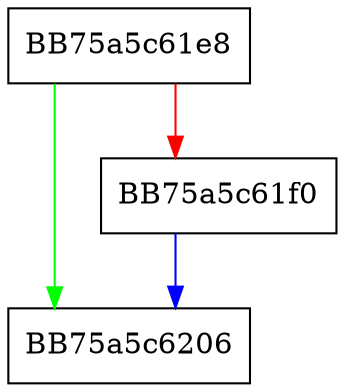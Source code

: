 digraph GetValidFrom {
  node [shape="box"];
  graph [splines=ortho];
  BB75a5c61e8 -> BB75a5c6206 [color="green"];
  BB75a5c61e8 -> BB75a5c61f0 [color="red"];
  BB75a5c61f0 -> BB75a5c6206 [color="blue"];
}